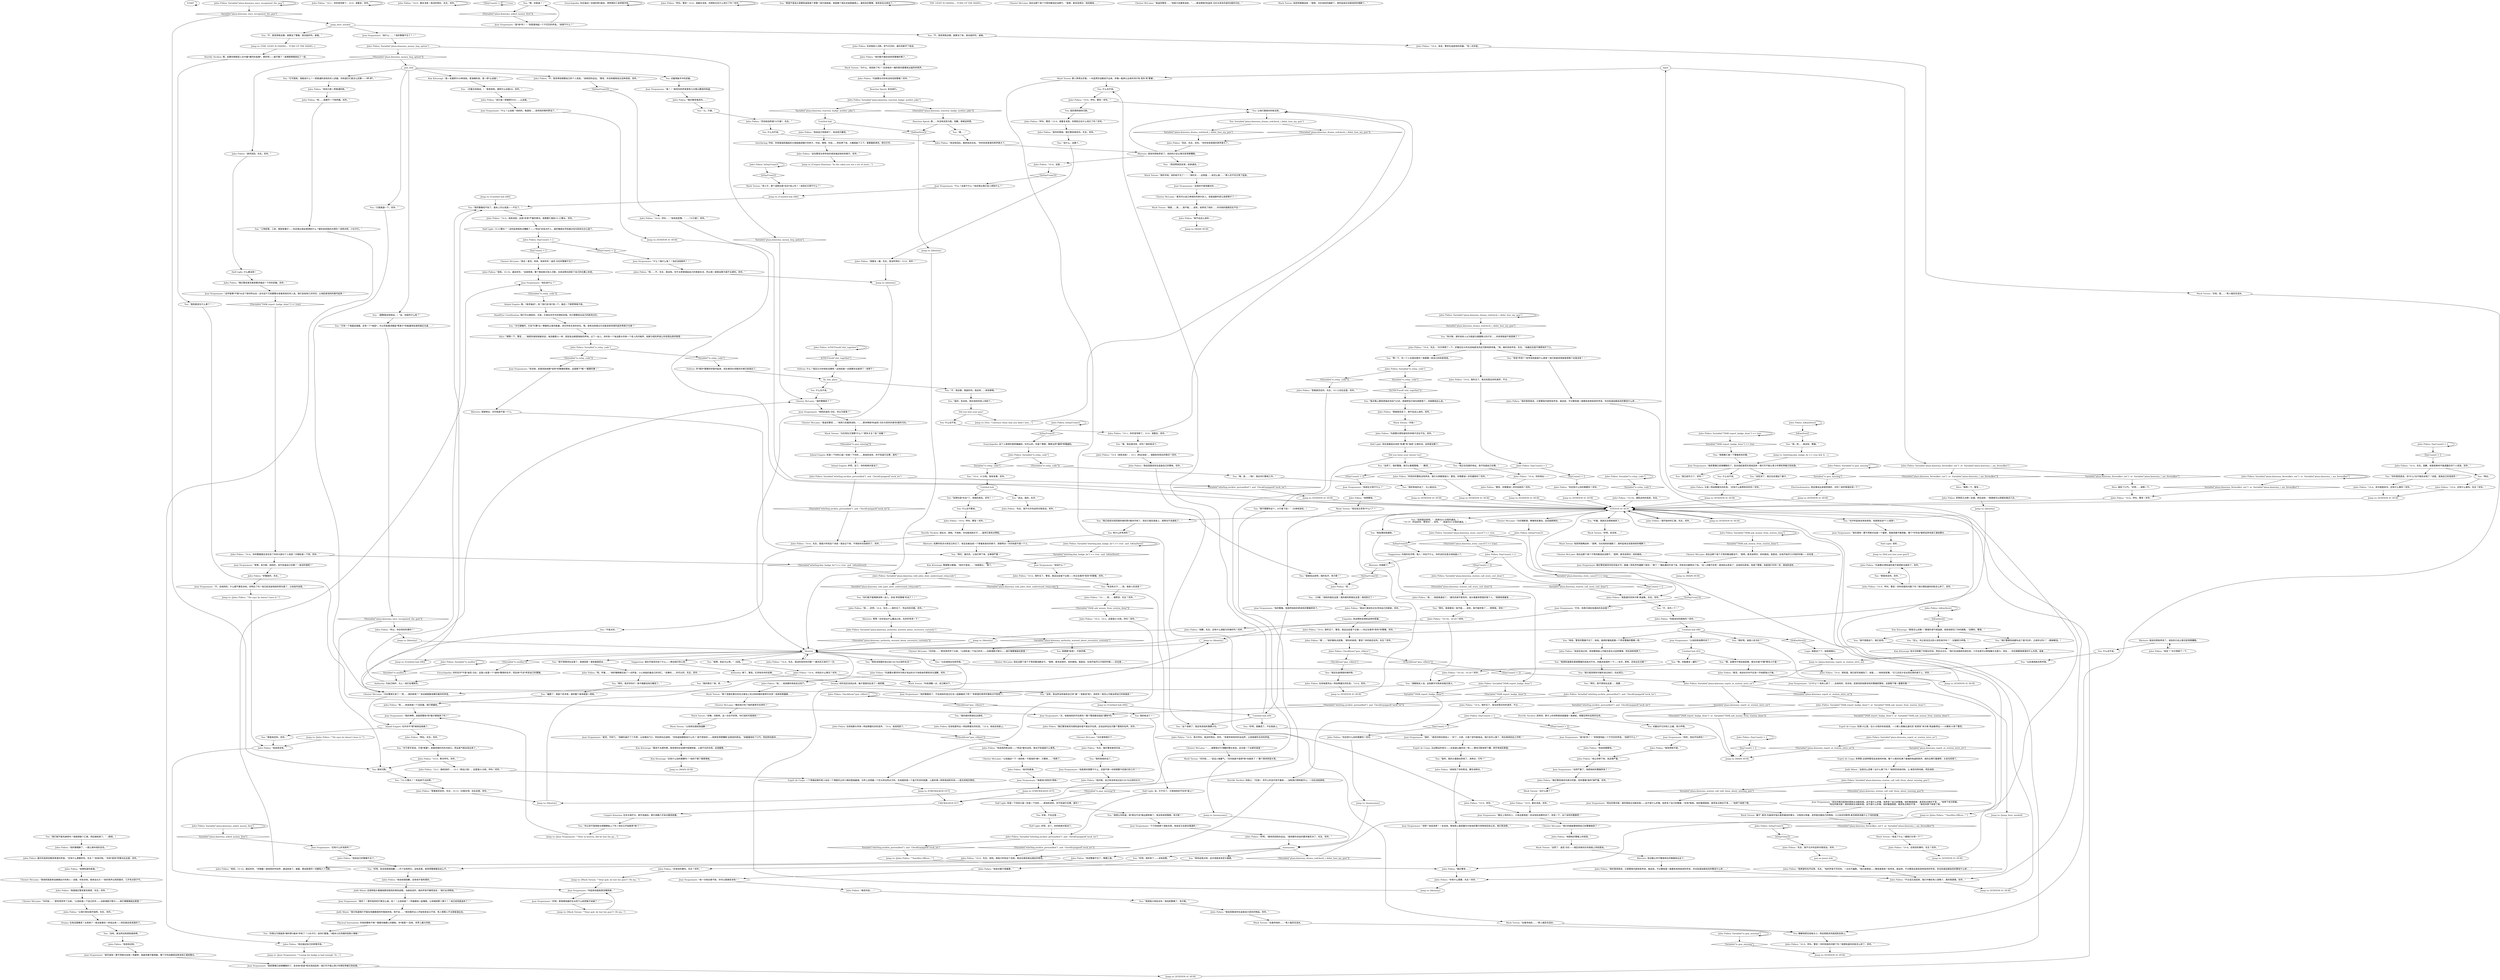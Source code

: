 # KINEEMA / STATION CALL
# Your first contact with the colleagues back in station 41.
#
#* Report your badge missing
#* Report your gun missing
#* Get laughed at
#* Beg your station for additional funds
#* Get a panic attack
#* Get an aweseome Firewalker persona
#* Get the "Find your badge" quest
#* Get the "Find your gun" quest.
#* Get the "Check the local pawnshops" quest.
# ==================================================
digraph G {
	  0 [label="START"];
	  1 [label="input"];
	  2 [label="Drama: 你的话还没说出来，脑子里就先乱成了一滩浆糊。"];
	  3 [label="Jump to: [moneyoney]"];
	  4 [label="Jump to: [STATION 41 HUB]"];
	  5 [label="gun no posse hub"];
	  6 [label="Suggestion: 叫我的名字啊，贱人！你在干什么，你的话实在是太咄咄逼人了。"];
	  7 [label="Mack Torson: “叫他清醒一点，自己解决下。”"];
	  8 [label="You: “不是太好。”"];
	  9 [label="Electrochemistry: 把这事说出来感觉很好，对吗？来杯啤酒庆祝一下？"];
	  10 [label="Half Light: 该死……"];
	  11 [label="Jean Vicquemare: “搞丢警徽已经够糟糕的了。告诉他赶紧把东西找回来！我们可不能让青少年罪犯带着它到处跑。”"];
	  12 [label="Jules Pidieu: Variable[\"whirling.kim_badge_lie\"] == true  and  IsKimHere()"];
	  13 [label="Variable[\"whirling.kim_badge_lie\"] == true  and  IsKimHere()", shape=diamond];
	  14 [label="!(Variable[\"whirling.kim_badge_lie\"] == true  and  IsKimHere())", shape=diamond];
	  15 [label="You: “我，呃……我没有。警徽。”"];
	  16 [label="Kim Kitsuragi: “看来不太顺利啊。我觉得你应该遵守规章制度，上报不见的东西，这很重要。”"];
	  17 [label="Jean Vicquemare: “这件破事*不能*从这个房间传出去！这句话千万别跟警长或者其他任何人说。我们会给他几天时间，让他赶紧他妈的振作起来！”"];
	  18 [label="Physical Instrument: 你他妈要枪干嘛？看看你胳膊上的蟒蛇。你*就是*一支枪，世界上最大的枪。"];
	  19 [label="Jean Vicquemare: “麦克，守好门，”他朝托森打了个手势，让他堵住门口，然后转向迈诺特。“你知道他跟我说什么吗？‘我不想变好——我想变得更糟糕’这是他的原话。”他重重地叹了口气，然后转向房间……"];
	  20 [label="Jules Pidieu: “托森警长要求你为刚才说出的关于他母亲的那些言论道歉。完毕。”"];
	  21 [label="Jules Pidieu: “10-4，这是……”"];
	  22 [label="You: “那是肯定的。完毕。”"];
	  23 [label="You: “没什么。没事了。”"];
	  24 [label="Jean Vicquemare: “他的警徽丢了，不会他妈的连记忆也一起跟着丢了吧？”背景里的男声好像有点不耐烦了。"];
	  25 [label="Jules Pidieu: “请开始你的汇报，先生。完毕。”"];
	  26 [label="You: “我需要汇报一下警徽丢失的事。”"];
	  27 [label="Jules Pidieu: “呃……好吧，10-4，先生——我听见了，传达你的问题。完毕。”"];
	  28 [label="Jules Pidieu: “他问能不能别说弄丢警徽的事了。”"];
	  29 [label="Jules Pidieu: IsKimHere()"];
	  30 [label="IsKimHere()", shape=diamond];
	  31 [label="!(IsKimHere())", shape=diamond];
	  32 [label="You: “拜托，通讯员，让他们停下来。这事很严重！”"];
	  33 [label="Jules Pidieu: “10-4，先生，我没听到你的问题？”通讯员又询问了一次。"];
	  34 [label="You: “以后请用姓氏称呼我。”"];
	  35 [label="Jules Pidieu: “10-1，你的信号断了。10-9，请重复。完毕。”"];
	  36 [label="You: 什么也不要说。"];
	  37 [label="Jules Pidieu: IsDayFrom(3)"];
	  38 [label="IsDayFrom(3)", shape=diamond];
	  39 [label="!(IsDayFrom(3))", shape=diamond];
	  40 [label="Jump to: [Identity]"];
	  41 [label="Jump to: [MAIN HUB]"];
	  42 [label="Judit Minot: 迈诺特低头看着她那双锃亮的黑色皮鞋。当她说话时，她的声音平静而坚定：“我们必须帮他。”"];
	  43 [label="Mack Torson: “好吧，告诉他……”"];
	  44 [label="Jules Pidieu: “10-4，我知道，我已经写进报告了，但是……”他有些犹豫。“它几天后才会出现在我的桌子上。完毕。”"];
	  45 [label="Jules Pidieu: “10-9，重复消息！我没听明白，先生。完毕。”"];
	  46 [label="Untitled hub"];
	  47 [label="Jules Pidieu: “10-4（收到消息），10-5（转达消息）。请报告你现在的情况？完毕。”"];
	  48 [label="Jump to: [Jules Pidieu: \"\"He says he doesn't have it.\"\"]"];
	  49 [label="Jump to: [jump_here_needed]"];
	  50 [label="Jules Pidieu: “他想知道你是谁。”"];
	  51 [label="Rhetoric: 他试着让你不要继续在同事面前出丑了。"];
	  52 [label="Jean Vicquemare: “让他别再浪费时间了！”"];
	  53 [label="You: “我们就不能先继续吗？我就想做个汇报，然后就结束了。”（继续。）"];
	  54 [label="Chester McLaine: “问问他……”更多笑声传了过来。“让他检查一下自己的手——没拿酒瓶子那只——我打赌警徽就在那里！”"];
	  55 [label="You: 有什么好考虑的？"];
	  56 [label="Jules Pidieu: “10-4，先生。收到。很高兴听到这个消息。我会在报告做出相应的修改。”"];
	  57 [label="Jules Pidieu: “10-9，呼叫，警官！你听到我的问题了吗？我们想知道你的枪怎么样了。完毕。”"];
	  58 [label="Jules Pidieu: “肯定？”对方停顿了一下。"];
	  59 [label="You: “那是肯定的。完毕。”"];
	  60 [label="Jules Pidieu: CheckItem(\"gun_villiers\")"];
	  61 [label="CheckItem(\"gun_villiers\")", shape=diamond];
	  62 [label="!(CheckItem(\"gun_villiers\"))", shape=diamond];
	  63 [label="Jean Vicquemare: “谢天谢地！要不然绝对会是一个噩梦。我甚至都不敢想象，哪个*可怜虫*敢把这种消息汇报给警长……”"];
	  64 [label="Jules Pidieu: DayCount() > 2"];
	  65 [label="DayCount() > 2", shape=diamond];
	  66 [label="!(DayCount() > 2)", shape=diamond];
	  67 [label="Jules Pidieu: Variable[\"TASK.report_badge_done\"] == true"];
	  68 [label="Variable[\"TASK.report_badge_done\"] == true", shape=diamond];
	  69 [label="!(Variable[\"TASK.report_badge_done\"] == true)", shape=diamond];
	  70 [label="Jules Pidieu: 老男孩又点燃一支烟，然后说到：“我猜我可以把报告推迟几天。”"];
	  71 [label="Jules Pidieu: Variable[\"plaza.kineema_firewalker_out\"]  or  Variable[\"plaza.kineema_i_am_firewalker\"]"];
	  72 [label="Variable[\"plaza.kineema_firewalker_out\"]  or  Variable[\"plaza.kineema_i_am_firewalker\"]", shape=diamond];
	  73 [label="!(Variable[\"plaza.kineema_firewalker_out\"]  or  Variable[\"plaza.kineema_i_am_firewalker\"])", shape=diamond];
	  74 [label="Mack Torson: 他突然插嘴进来：“是啊，马伦他妈的搞砸了。我听起来应该是他妈的喝醉了。”"];
	  75 [label="Jean Vicquemare: “告诉他，赶紧找到他那*该死*的警徽和警枪，这是眼下*唯一*重要的事！”"];
	  76 [label="Jules Pidieu: “10-2，10-5。这里是41分局，呼叫！完毕。”"];
	  77 [label="Chester McLaine: 他右边那个高个子笑的眼泪还没擦干。“是啊，麦克说得对，妈的痴线……”"];
	  78 [label="Jules Pidieu: Variable[\"TASK.ask_money_from_station_done\"]"];
	  79 [label="Variable[\"TASK.ask_money_from_station_done\"]", shape=diamond];
	  80 [label="!(Variable[\"TASK.ask_money_from_station_done\"])", shape=diamond];
	  81 [label="Inland Empire: 也许你不*想*继续这条路了。"];
	  82 [label="Jump to: [Mack Torson: \"\"Dear god, he lost his gun!!! Oh my...\"]"];
	  83 [label="Jump to: [STATION 41 HUB]"];
	  84 [label="Jump to: [Mack Torson: \"\"Dear god, he lost his gun!!! Oh my...\"]"];
	  85 [label="Jules Pidieu: “维克玛说……”"];
	  86 [label="Jules Pidieu: “请求驳回，先生。完毕。”"];
	  87 [label="You: “喂，你是谁？！”"];
	  88 [label="Jules Pidieu: “他说警徽不见了，需要汇报。”"];
	  89 [label="You: “拜托，我求求你们！我今晚都没地方睡觉了。”"];
	  90 [label="Jean Vicquemare: “他说什么？”"];
	  91 [label="Jules Pidieu: “他让你停下来，说这很严重。”"];
	  92 [label="Jean Vicquemare: “千万别给那个混帐东西，他肯定又会拿去喝酒的！”"];
	  93 [label="Jules Pidieu: “我的意思是说，只是警局内部有些传言，就这些。不过警局里一直都有各种各样的传言。你也知道加姆洛克的警官什么样……”"];
	  94 [label="Jules Pidieu: IsTHCFixed(\"shit_together\")"];
	  95 [label="IsTHCFixed(\"shit_together\")", shape=diamond];
	  96 [label="!(IsTHCFixed(\"shit_together\"))", shape=diamond];
	  97 [label="Jules Pidieu: “答案是否定的，先生，10-12（访客在场）也在这里。完毕。”"];
	  98 [label="Jules Pidieu: “10-4，我听见了，警官。我这边会留下记录——你正在搜寻*丢失*的警徽。完毕。”"];
	  99 [label="Jules Pidieu: “我会汇报说你正在寻找自己的配枪。完毕。”"];
	  100 [label="Jules Pidieu: 无线电那头传来一阵如释重负的叹息声。“10-4。他说找到了。”"];
	  101 [label="Jump to: [Coupris Kineema: \"In the cabin you see a set of steer...\"]"];
	  102 [label="Jump to: [Jean Vicquemare: \"\"Host in heaven, did he lose his gu...\"]"];
	  103 [label="Mack Torson: 那人笑得太厉害，一句连贯的话都说不出来。你唯一能辨认出来的词只有‘丢失’和‘警徽’。"];
	  104 [label="Alice: “稍等一下，警官……”她把你放到保留状态，电流像营火一样，轻轻发出噼里啪啦的声响。过了一会儿，你听到一个电话那头传来一个老人的问候声，他那沙哑的声音让你觉得出奇的熟悉："];
	  105 [label="Jules Pidieu: “这名警官在用夸张的语言描述他的命根子。完毕。”"];
	  106 [label="Encyclopedia: 你在描述一支维利耶9毫米、带转筒的三发转管手枪。"];
	  107 [label="Jules Pidieu: Variable[\"plaza.kineema_ency_recognized_the_gun\"]"];
	  108 [label="Variable[\"plaza.kineema_ency_recognized_the_gun\"]", shape=diamond];
	  109 [label="!(Variable[\"plaza.kineema_ency_recognized_the_gun\"])", shape=diamond];
	  110 [label="Jules Pidieu: “呃……我要开一下扬声器。完毕。”"];
	  111 [label="Jean Vicquemare: “听起来他是故意含糊其辞。”"];
	  112 [label="Mack Torson: “我的天啦，他的枪不见了！！！我的天……这简直……他怎么能……”那人忍不住又笑了起来。"];
	  113 [label="Jump to: [FIREWALKER OUT]"];
	  114 [label="Jules Pidieu: “是你的搭档，随迁警官维克玛，先生。完毕。”"];
	  115 [label="Rhetoric: 就说你把枪弄丢了。说别的只会让情况变得更糟糕。"];
	  116 [label="Jump to: [Untitled hub (09)]"];
	  117 [label="Jules Pidieu: “他说他的枪没丢——*而且*姜也没丢，我也不知道是什么意思。”"];
	  118 [label="Jules Pidieu: Variable[\"tc.gun_missing\"]"];
	  119 [label="Variable[\"tc.gun_missing\"]", shape=diamond];
	  120 [label="!(Variable[\"tc.gun_missing\"])", shape=diamond];
	  121 [label="Jean Vicquemare: “看在上帝的份上，少来这套狗屁！告诉他别浪费时间了，改变一下，当个该死的警察吧！”"];
	  122 [label="You: “我的警徽找不到了。基本上可以说是——不见了。”"];
	  123 [label="Untitled hub (08)"];
	  124 [label="Jean Vicquemare: “他在说什么？”"];
	  125 [label="Jules Pidieu: DayCount() > 2"];
	  126 [label="DayCount() > 2", shape=diamond];
	  127 [label="!(DayCount() > 2)", shape=diamond];
	  128 [label="Jules Pidieu: Variable[\"tc.gun_missing\"]"];
	  129 [label="Variable[\"tc.gun_missing\"]", shape=diamond];
	  130 [label="!(Variable[\"tc.gun_missing\"])", shape=diamond];
	  131 [label="Jules Pidieu: “不，我觉得他想要自己的个人信息。”他转回你这边。“警官，你没有跟我说过这种信息。完毕。”"];
	  132 [label="You: “对于新手来说，它很*厚重*。前面有喇叭形的冷却口，而且氢气瓶也突出来了。”"];
	  133 [label="Jump to: [STATION 41 HUB]"];
	  134 [label="Jules Pidieu: “10-4，肯定。警官在追查他的武器。”有一点杂音。"];
	  135 [label="Jules Pidieu: “我会回报说你在追查自己的警枪。完毕。”"];
	  136 [label="You: “只是报道一下。完毕。”"];
	  137 [label="You: “偏题了。我是个武术家。我的整个身体就是一把枪。”"];
	  138 [label="Jules Pidieu: “他说自己有麻烦了，他没地方睡觉。”"];
	  139 [label="You: “是的，告诉他，我在他妈的床上找到了。”"];
	  140 [label="Jules Pidieu: “让我们现在就开始吧，先生。完毕。”"];
	  141 [label="Jump to: [Untitled hub (08)]"];
	  142 [label="Jules Pidieu: “他好像喝醉了，一直让我叫他的全名。”"];
	  143 [label="Jules Pidieu: “10-4，我听见了，警官。我这边会留下记录——你正在搜寻*丢失*的警徽。完毕。”"];
	  144 [label="Jules Pidieu: 通讯员选择忽略背景里的声音。“还有什么需要的吗，先生？”他询问到。“你有*很多*同事也在这里。完毕。”"];
	  145 [label="Chester McLaine: “马伦喝醉酒，情绪有些激动。这还挺新鲜的。”"];
	  146 [label="You: “朱尔斯，我听说有人以为我是马德雷教父的爪牙……你觉得我是不是受贿了？”"];
	  147 [label="Drama: 在电话里撒谎？太简单了！就当是事实一样说出来——然后就会变成真的了。"];
	  148 [label="Jump to: [STATION 41 HUB]"];
	  149 [label="Jump to: [STATION 41 HUB]"];
	  150 [label="Horrific Necktie: 放松点，搭档。不用枪，你也能找到乐子……虽然它是有点帮助。"];
	  151 [label="You: 保持沉默。"];
	  152 [label="You: “好吧，我撒谎了。不在我身上。”"];
	  153 [label="You: “你之前不是用胶水把眼睛粘上了吗？现在又开始取笑*我*了？！”"];
	  154 [label="Jules Pidieu: IsKimHere()"];
	  155 [label="IsKimHere()", shape=diamond];
	  156 [label="!(IsKimHere())", shape=diamond];
	  157 [label="You: 什么也不说。"];
	  158 [label="Jean Vicquemare: “火*什么*？他失心疯了……去他妈的，告诉他，赶紧找到他那该死的警徽和警枪，这是眼下唯一重要的事！”"];
	  159 [label="Jean Vicquemare: “谁？！”维克玛的声音里有几分难以置信的味道。"];
	  160 [label="Interfacing: 咔哒，你用食指和翘起的大拇指做成锤子的样子，咔哒，嘀嗒，咔哒……然后停下来。大概是敲了三下。需要重新填充。把它打开。"];
	  161 [label="Jean Vicquemare: “好吧，那我猜他最好在太阳下山前把案子给破了！”"];
	  162 [label="Chester McLaine: “马伦警探又来了！‘呃……我的枪呢？’”说话者粗鲁地模仿着你的声音。"];
	  163 [label="Jules Pidieu: Variable[\"tc.relay_code\"]"];
	  164 [label="Variable[\"tc.relay_code\"]", shape=diamond];
	  165 [label="!(Variable[\"tc.relay_code\"])", shape=diamond];
	  166 [label="Jules Pidieu: “他问你是谁。”"];
	  167 [label="Jules Pidieu: “随迁警官麦克莱恩要求描述一下你的武器。完毕。”"];
	  168 [label="Jump to: [moneyoney]"];
	  169 [label="Jules Pidieu: “托森警长想知道你是不是把枪也搞丢了。完毕。”"];
	  170 [label="Did you lose your gun?"];
	  171 [label="Jules Pidieu: “否定，先生。完毕。”你听到背景里的笑声更大了。"];
	  172 [label="Jules Pidieu: Variable[\"plaza.kineema_drama_redcheck_i_didnt_lose_my_gun\"]"];
	  173 [label="Variable[\"plaza.kineema_drama_redcheck_i_didnt_lose_my_gun\"]", shape=diamond];
	  174 [label="!(Variable[\"plaza.kineema_drama_redcheck_i_didnt_lose_my_gun\"])", shape=diamond];
	  175 [label="You: “我不想再待在这里了，我想回家！请来接我回去……”"];
	  176 [label="You: “我想知道报告里我警徽的信息对不对。你能念给我听一下——名字，职称，还有出生日期？”"];
	  177 [label="Jean Vicquemare: “天，他是他妈的开玩笑吗？整个警局都会因此*遭殃*的。”"];
	  178 [label="Jules Pidieu: “他……他结束通话了。”通讯员拿开麦克风，扭头看着背景里的某个人。“我猜他很着急……”"];
	  179 [label="Jules Pidieu: “收到。10-10。通话完毕。”伴随着一身响亮的咔哒声，通话结束了。接着，乘坐舱里的一切都陷入了沉默。"];
	  180 [label="Jump to: [STATION 41 HUB]"];
	  181 [label="You: “我很高兴地告诉你：我找到警徽了，朱尔斯。”"];
	  182 [label="Suggestion: 谁在乎维克玛说了什么——牵动他们的心弦！"];
	  183 [label="You: “等一下，你一个人在房间里吗？我需要一些自己的机密信息。”"];
	  184 [label="You: “我想让你知道，我*再也不会*做出那种事了。我没有收受贿赂，朱尔斯！”"];
	  185 [label="You: 我的枪没了？！"];
	  186 [label="You: （大喊）“他妈的就在这里！我的维利耶就在这里！我找到它了！”"];
	  187 [label="Jules Pidieu: IsDayFrom(3)"];
	  188 [label="IsDayFrom(3)", shape=diamond];
	  189 [label="!(IsDayFrom(3))", shape=diamond];
	  190 [label="Jules Pidieu: IsDayFrom(3)"];
	  191 [label="IsDayFrom(3)", shape=diamond];
	  192 [label="!(IsDayFrom(3))", shape=diamond];
	  193 [label="Jump to: [Identity]"];
	  194 [label="Jean Vicquemare: “很好，”维克玛转向其他人：“好了，大家，只是个恶作剧电话。我们也开心够了，现在继续回去工作吧！”"];
	  195 [label="Jump to: [Jules Pidieu: \"\"He says he doesn't have it.\"\"]"];
	  196 [label="Jules Pidieu: “抱歉，先生。还有什么我能为你做的吗？完毕。”"];
	  197 [label="You: “啊，你能重复一遍吗？”"];
	  198 [label="You: “好吧，告诉他我很抱歉——开个玩笑而已，没有恶意，我觉得警察都会这么干。”"];
	  199 [label="Jean Vicquemare: “他什么……？他的警徽不见了？！”"];
	  200 [label="You: “我听到他的话了，马上就去办。”"];
	  201 [label="Jules Pidieu: “10-4，你现在什么情况？完毕。”"];
	  202 [label="Jules Pidieu: “明白，先生。完毕。”"];
	  203 [label="You: “我只是觉得你可能听说过他们，仅此而已。”"];
	  204 [label="Jean Vicquemare: “什么？搞什么鬼？！他还没挂断吗？！”"];
	  205 [label="Jules Pidieu: Variable[\"plaza.kineema_asked_money_first\"]"];
	  206 [label="Variable[\"plaza.kineema_asked_money_first\"]", shape=diamond];
	  207 [label="!(Variable[\"plaza.kineema_asked_money_first\"])", shape=diamond];
	  208 [label="Jules Pidieu: “我是通讯员朱尔斯·佩迪鲁，先生。完毕。”"];
	  209 [label="Jules Pidieu: “收到。10-10。通话完毕。”话音刚落，整个乘坐舱又陷入沉默，无线话筒也回到了自己的位置上休息。"];
	  210 [label="Mack Torson: “出什么事了？”"];
	  211 [label="Jump to: [Untitled hub (08)]"];
	  212 [label="You: “有没有关于……呃，我家人的消息？”"];
	  213 [label="Chester McLaine: “我去！麦克，快来，快来听听！迪克·马伦的警徽不见了！”"];
	  214 [label="You: “10-22警长？！听起来不太妙啊。”"];
	  215 [label="Jules Pidieu: “呼叫，警官！10-9，请重复消息。你把枪忘在什么地方了吗？完毕。”"];
	  216 [label="Rhetoric: 就说你把枪弄丢了。说别的只会让情况变得更糟糕。"];
	  217 [label="Empathy: 他没想到会得到这样的答案。"];
	  218 [label="Jump to: [STATION 41 HUB]"];
	  219 [label="Jules Pidieu: “听到你的警枪没有弄丢，我们大家都很高兴，警官。你需要进一步的援助吗？完毕。”"];
	  220 [label="Jules Pidieu: “10-4。还有别的事吗，先生？完毕。”"];
	  221 [label="Jules Pidieu: “他……他说跟你母亲走过后门。”"];
	  222 [label="Untitled hub (03)"];
	  223 [label="Jules Pidieu: “你有什么需要，先生？完毕。”"];
	  224 [label="jump_here_needed"];
	  225 [label="You: “你真以为我搞丢*维利耶9毫米*手枪了？小伙子们，给你们看看，9毫米火红热辣的铅制小辣椒！”"];
	  226 [label="Inland Empire: 哦，*请求描述*，哈？我们会*给*他一个。描述一下那把等离子枪。"];
	  227 [label="Jules Pidieu: “10-18，10-20？完毕。”"];
	  228 [label="Jules Pidieu: 无线电陷入沉默，死气沉沉的。通讯员断开了电话。"];
	  229 [label="Chester McLaine: 他右边那个高个子笑的眼泪都没干。“是啊，麦克说得对，妈的痴线。我是说，在他开始开口讨钱的时候——实在是……”"];
	  230 [label="Rhetoric: 放聪明点，问问他是不是一个人。"];
	  231 [label="Jump to: [Jules Pidieu: \"\"Satellite-Officer...\"\"]"];
	  232 [label="Horrific Necktie: 别担心，*兄弟*。寻开心的话可用不着枪……没枪我们照样能开心。一切还没结束呢。"];
	  233 [label="Jules Pidieu: “10-4，我听见了。我无权答应你的请求，不过……”"];
	  234 [label="You: “那是不是说大家都知道我是个黑警？因为我就是。我是整个瑞瓦肖城里最黑心，最危险的警察。我有些名过其实了。”"];
	  235 [label="Jules Pidieu: “我希望你在开玩笑，先生。”他的声音干巴巴的，一点也不幽默。“我只是想说——警局里是有一些传言，就这样。不过警局总是有各种各样的传言。你也知道加姆洛克的警官什么样……”"];
	  236 [label="You: 什么也不说。"];
	  237 [label="You: 静静地把无线电关小，然后把麦克风放回到支架上。"];
	  238 [label="Jules Pidieu: “警官，你需要进一步的协助吗？完毕。”"];
	  239 [label="Jean Vicquemare: “等等，朱尔斯。他妈的，他不知道自己住哪？！我没听错吧？”"];
	  240 [label="You: “当然了。我的警徽。我可以看看警徽。”（撒谎。）"];
	  241 [label="You: “每天晚上跟他老娘走完后门之后，我就把宝贝放在她那里了。你就跟他这么说。”"];
	  242 [label="Volition: 你*真的*需要好好振作起来，现在离彻头彻尾的灾难已经很近了。"];
	  243 [label="Jules Pidieu: “10-2（接收良好），10-5（转达口信）。这里是41分局，呼叫！完毕。”"];
	  244 [label="You: “它有一个电磁加速器，还有一个*电弧*，可以将氢基滨螺蓝*等离子*的能量球加速到接近光速……”"];
	  245 [label="Kim Kitsuragi: “是一支基耶尔A9单发枪。更准确的说，是一把*止战者*。”"];
	  246 [label="You: “看，我这里没有，好吗？我的枪没了。”"];
	  247 [label="You: 什么也不说。"];
	  248 [label="You: “你们能不能稍微消停一会儿，别说‘弄丢警徽’的话了？！”"];
	  249 [label="Jules Pidieu: “10-9，重复消息。完毕。”"];
	  250 [label="Chester McLaine: “我们的超级警探把自己的警徽搞丢了！”"];
	  251 [label="Jules Pidieu: “先生，随迁警官维克玛说……”"];
	  252 [label="Jump to: [Untitled hub (08)]"];
	  253 [label="Jump to: [THE LIGHT IS FADING... TURN UP THE RADIO...]"];
	  254 [label="Jules Pidieu: “我会回报说你在追查自己丢失的物品。完毕。”"];
	  255 [label="Jules Pidieu: “10-4，先生，很高兴听到这个消息！我会记下来，不用给你派发新的了。完毕。”"];
	  256 [label="Jules Pidieu: “10-9，呼叫，警官！你听到我的问题了吗？我想知道你的枪怎么样了。完毕。”"];
	  257 [label="Jump to: [FIREWALKER OUT]"];
	  258 [label="Encyclopedia: 这个人使用的是转播编码。你可以的。你是个警察，警察当然*懂得*转播编码。"];
	  259 [label="Mack Torson: “马伦现在又想要*什么*？更多关注？钱？炫耀？”"];
	  260 [label="Jules Pidieu: Variable[\"tc.mullen\"]"];
	  261 [label="Variable[\"tc.mullen\"]", shape=diamond];
	  262 [label="!(Variable[\"tc.mullen\"])", shape=diamond];
	  263 [label="You: “我正在找我的地址。我不知道自己住哪。”"];
	  264 [label="You: “是的，我的大香肠也弄丢了，消停点，行吗？”"];
	  265 [label="Jump to: [MAIN HUB]"];
	  266 [label="Mack Torson: “问他！”"];
	  267 [label="Mack Torson: “他说了什么？跟我们分享一下？”"];
	  268 [label="Jules Pidieu: “10-4，呼叫，警官！完毕。”"];
	  269 [label="Jules Pidieu: “10-4，呼叫……”他有些犹豫。“……*火行者*。完毕。”"];
	  270 [label="Jean Vicquemare: “他是真的想要干什么，还是不顾一切地想要干扰我们的工作？！”"];
	  271 [label="Jules Pidieu: “所以，你还有别的事吗？”"];
	  272 [label="You: “三角枪管，三发，尾部有锤子——你还想从我这里得到什么？跟你说说我的木柄吗？消停点吧，小伙子们。”"];
	  273 [label="You: “与它接触时，它会*引爆*出一颗垂死之星的能量，消灭所有生命的存在。哦，我有没有提过它还能发射性感的蓝色等离子光束？”"];
	  274 [label="gun_hub"];
	  275 [label="You: 什么也不说。"];
	  276 [label="You: “拜托，我不想待在这里……我要……”"];
	  277 [label="Jules Pidieu: “呃……不，先生，我没有。你不太愿意提起自己的家庭生活，所以我一直假设那方面不太顺利。完毕。”"];
	  278 [label="Jules Pidieu: “他想核实警徽上的信息。”"];
	  279 [label="Mack Torson: “现在他又弄丢*什么*了？”"];
	  280 [label="Jean Vicquemare: “妈的，他在开玩笑吗？！”"];
	  281 [label="Horrific Necktie: 喂，如果你想感受人生中最*激烈的高潮*，那好吧——就不要了！紧缚感稍微放松了一些。"];
	  282 [label="THE LIGHT IS FADING... TURN UP THE RADIO..."];
	  283 [label="You: “我已经成功找回我的维利耶9毫米手枪了。现在它就在我身上，我再也不会搞丢了。”"];
	  284 [label="Reaction Speed: 反击他们。"];
	  285 [label="Jules Pidieu: “你还有什么别的需要吗？完毕。”"];
	  286 [label="Inland Empire: 检查一下你的口袋！检查一下你的……真他妈该死，你不知道它在哪，是吗？！"];
	  287 [label="You: “别犯浑了，我正在处理这个案子。”"];
	  288 [label="Kim Kitsuragi: “还有什么别的需要吗？”他四下看了看乘車舱。"];
	  289 [label="Coupris Kineema: 在你关掉开关，断开连接后，那片寂静几乎有点震耳欲聋。"];
	  290 [label="Mack Torson: “让他现在就给我道歉！”"];
	  291 [label="Jules Pidieu: “说它是一把基耶尔A9……止战者。”"];
	  292 [label="fix_this_place"];
	  293 [label="Jules Pidieu: “好吧。”接线员回到你这边。“提供额外资金的要求被否决了，先生。完毕。”"];
	  294 [label="You: 让他们相信你的枪没丢。"];
	  295 [label="You: Variable[\"plaza.kineema_drama_redcheck_i_didnt_lose_my_gun\"]"];
	  296 [label="Variable[\"plaza.kineema_drama_redcheck_i_didnt_lose_my_gun\"]", shape=diamond];
	  297 [label="!(Variable[\"plaza.kineema_drama_redcheck_i_didnt_lose_my_gun\"])", shape=diamond];
	  298 [label="Chester McLaine: “谁的警徽丢了？”"];
	  299 [label="You: “不，另外一个！”"];
	  300 [label="You: “好吧，我听到了——没有经费。”"];
	  301 [label="Jean Vicquemare: “当然严重了。他把他妈的警徽弄丢了！”"];
	  302 [label="You: “哈哈，警官的警徽不见了，哈哈。搞得好像我是第一个弄丢警徽的警察一样。”"];
	  303 [label="Chester McLaine: 他右边那个高个子笑的眼泪还没擦干。“是啊，麦克说得对，妈的痴线……”"];
	  304 [label="You: 我需要*信息*，不是恐惧。"];
	  305 [label="Jules Pidieu: “我的意思是说，只是警局内部有些传言，就这些。不过警局里一直都有各种各样的传言。你也知道加姆洛克的警官什么样……”"];
	  306 [label="Jean Vicquemare: “他现在又想干什么？”"];
	  307 [label="Inland Empire: 好吧，没了。你的枪绝对是没了。"];
	  308 [label="Chester McLaine: “马伦害惨我们了……”"];
	  309 [label="Jump to: [Jules Pidieu: \"\"Satellite-Officer...\"\"]"];
	  310 [label="You: “我的维利耶就在这里呢。”"];
	  311 [label="You: “你的意思是说，你*什么*也不能告诉我了？但是，是我自己的信息哎！”"];
	  312 [label="You: “我不需要听这个。火行者下线！”（关掉收音机。）"];
	  313 [label="Jean Vicquemare: 随迁警官维克玛咬住指关节，接着一阵吼声传遍整个房间：“够了！”骚乱瞬间平息下来。所有目光都转向了他。“这一点都不好笑！真他妈太悲哀了，这他妈叫悲哀。他是个警察。他是我们中的一员，真他妈该死……”"];
	  314 [label="You: “喂，如果你不想自食恶果，那也许就*不要*惹毛火行者！”"];
	  315 [label="You: “嗨，是……*我*，我在你们警局工作。”"];
	  316 [label="Jean Vicquemare: “什么？止战者？他妈的，难道他……显然他的维利耶没了。”"];
	  317 [label="Jean Vicquemare: “搞丢警徽已经够糟糕的了。告诉他*赶紧*把东西找回来！我们可不能让青少年罪犯带着它到处跑。”"];
	  318 [label="Jules Pidieu: “托森警长问你有没有找到警徽？完毕。”"];
	  319 [label="Jules Pidieu: “他没有回应。看来他还在找。”你听到背景里的笑声更大了。"];
	  320 [label="STATION 41 HUB"];
	  321 [label="Kim Kitsuragi: 他关切地看了你很长时间，然后点点头。“我们应该继续完成任务。工作总是可以帮我集中注意力。现在……你还需要我車里的什么东西，或者……”"];
	  322 [label="You: “我们警察系统都叫这个是*托词*。之前听过吗？”（擦掉眼泪。）"];
	  323 [label="Jules Pidieu: “你是说你的搭档吗？完毕。”"];
	  324 [label="Jump to: [MAIN HUB]"];
	  325 [label="Esprit de Corps: 往南18公里，在41分局的休息室里，一小群人聚集在通讯员“老男孩”朱尔斯·佩迪鲁旁边——大概有10多个警员。"];
	  326 [label="You: “拜托，我很害怕！我不能……该死，我不能呼吸了……帮帮我，求你！”"];
	  327 [label="Jules Pidieu: Variable[\"plaza.kineema_station_call_story_exit_done\"]"];
	  328 [label="Variable[\"plaza.kineema_station_call_story_exit_done\"]", shape=diamond];
	  329 [label="!(Variable[\"plaza.kineema_station_call_story_exit_done\"])", shape=diamond];
	  330 [label="You: “别再叫我*先生*了，用我的真名，好吗？！”"];
	  331 [label="Jules Pidieu: “10-9，呼叫，警官！完毕。”"];
	  332 [label="Jump to: [STATION 41 HUB]"];
	  333 [label="You: “我已经尽力了，好吗？”"];
	  334 [label="Kim Kitsuragi: 警督睁大眼镜。“但你不是说……”他摇摇头。“算了。”"];
	  335 [label="Jules Pidieu: “好像是的，先生。”"];
	  336 [label="Jean Vicquemare: “不。去他妈的。什么都不要告诉他，你明白了吗？他已经泡进地狱的阴沟里了，让他自作自受。”"];
	  337 [label="Chester McLaine: “确定他只吃了她的香草华夫饼吗？”"];
	  338 [label="Jean Vicquemare: “打住，别再沉溺在他酒后的丑态里了！”"];
	  339 [label="Jump to: [STATION 41 HUB]"];
	  340 [label="Jean Vicquemare: “这真的不是闹着玩的……”"];
	  341 [label="You: “不，我没事，我挺好的。我还有……其他事情。”"];
	  342 [label="Mack Torson: “为什么，他找到了吗？”无线电另一端的房间里爆发出猛烈的笑声。"];
	  343 [label="Chester McLaine: 他右边那个高个子笑的眼泪都没干。“是啊，麦克说得对，妈的痴线。我是说，在他开始开口讨钱的时候——实在是……”"];
	  344 [label="Jean Vicquemare: “他的警徽。他居然他妈的把该死的警徽弄丢了。”"];
	  345 [label="Jules Pidieu: “我觉得他不是。”"];
	  346 [label="You: “很好笑。谁是小丑马伦？”"];
	  347 [label="Jean Vicquemare: “是*他*吗？！”背景里响起一个干巴巴的声音。“他想干什么？”"];
	  348 [label="You: 试着松开它的死亡之握，努力呼吸。"];
	  349 [label="Chester McLaine: “是迪克警官……”他努力忍着笑说到，“……那本畅销书《迪克·马伦与丢失的身份》里的马伦。”"];
	  350 [label="Jump to: [STATION 41 HUB]"];
	  351 [label="You: “有些*传言*？有传言到底是什么意思？他们到底觉得我是受贿了还是没有？！”"];
	  352 [label="Jules Pidieu: “你还有什么别的需要吗？完毕。”"];
	  353 [label="Jean Vicquemare: “现在的情况是：我的搭档主动联系我——这不是什么好事。他弄丢了自己的警徽，*还有*配枪。他好像很困惑，甚至有点神志不清……”他停下来想了想。"];
	  354 [label="Jules Pidieu: 无线电里传出一阵如释重负的叹息。“10-4。完毕。”"];
	  355 [label="Jules Pidieu: 无线电里传出一阵如释重负的叹息。“10-4。他说在他身上。”"];
	  356 [label="You: 什么也不说。"];
	  357 [label="Jules Pidieu: Variable[\"plaza.kineema_story_cancel\"] == true"];
	  358 [label="Variable[\"plaza.kineema_story_cancel\"] == true", shape=diamond];
	  359 [label="!(Variable[\"plaza.kineema_story_cancel\"] == true)", shape=diamond];
	  360 [label="Jump to: [STATION 41 HUB]"];
	  361 [label="Jump to: [plaza.kineema_esprit_at_station_intro_en]"];
	  362 [label="Jules Pidieu: “我不会这么说的……”"];
	  363 [label="Jump to: [Identity]"];
	  364 [label="You: “听着，我其实还把枪搞丢了。”"];
	  365 [label="Jules Pidieu: “随迁警官……”"];
	  366 [label="Jules Pidieu: Variable[\"tc.relay_code\"]"];
	  367 [label="Variable[\"tc.relay_code\"]", shape=diamond];
	  368 [label="!(Variable[\"tc.relay_code\"])", shape=diamond];
	  369 [label="You: “我的情况？我，呃……”"];
	  370 [label="Jules Pidieu: “10-18。请陈述你的信息，先生。”"];
	  371 [label="Jean Vicquemare: “我的神啊，他是把警枪*和*脑子都搞丢了吗？”"];
	  372 [label="Jules Pidieu: “他问我，自己有没有说过加入RCM之前的日子。”"];
	  373 [label="You: 什么也不说。"];
	  374 [label="Jules Pidieu: Variable[\"whirling.necktie_personified\"]  and  CheckEquipped(\"neck_tie\")"];
	  375 [label="Variable[\"whirling.necktie_personified\"]  and  CheckEquipped(\"neck_tie\")", shape=diamond];
	  376 [label="!(Variable[\"whirling.necktie_personified\"]  and  CheckEquipped(\"neck_tie\"))", shape=diamond];
	  377 [label="Half Light: 好吧，没了。你的枪绝对是没了。"];
	  378 [label="Chester McLaine: “问问他……”更多笑声传了过来。“让他检查一下自己的手——没拿酒瓶子那只——我打赌警徽就在那里！”"];
	  379 [label="You: “以后请用全名称呼我。”"];
	  380 [label="Jules Pidieu: “10-4，收到消息。这是*非常*严重的情况。我需要汇报给10-22警长。完毕。”"];
	  381 [label="You: “没有，我当然没有搞丢自己的“姜”！我是说*枪*。该死的！我怎么可能会把自己的枪搞丢！”"];
	  382 [label="Jules Pidieu: “答案是否定的，先生，10-12也在这里。完毕。”"];
	  383 [label="Jules Pidieu: Variable[\"whirling.necktie_personified\"]  and  CheckEquipped(\"neck_tie\")"];
	  384 [label="Variable[\"whirling.necktie_personified\"]  and  CheckEquipped(\"neck_tie\")", shape=diamond];
	  385 [label="!(Variable[\"whirling.necktie_personified\"]  and  CheckEquipped(\"neck_tie\"))", shape=diamond];
	  386 [label="Mack Torson: “天啦，我……”男人强忍住泪水。"];
	  387 [label="Jules Pidieu: IsDayFrom(3)"];
	  388 [label="IsDayFrom(3)", shape=diamond];
	  389 [label="!(IsDayFrom(3))", shape=diamond];
	  390 [label="Jules Pidieu: CheckItem(\"gun_villiers\")"];
	  391 [label="CheckItem(\"gun_villiers\")", shape=diamond];
	  392 [label="!(CheckItem(\"gun_villiers\"))", shape=diamond];
	  393 [label="Jules Pidieu: “10-4，先生。抱歉，但是我奉命不能透露任何个人信息。完毕。”"];
	  394 [label="Jules Pidieu: “10-4。命令就是命令。还有什么事吗？完毕。”"];
	  395 [label="Jules Pidieu: “10-4。你的警徽里应该包含了你的大部分个人信息？仔细检查一下吧。完毕。”"];
	  396 [label="Jump to: [MAIN HUB]"];
	  397 [label="Jean Vicquemare: “我是他*该死的*搭档！”"];
	  398 [label="Jules Pidieu: “他收到了你的笑话，要你消停点。”"];
	  399 [label="Hand/Eye Coordination: 我们可以做到的，兄弟。它就在你手中的神经末梢。你只需要挖出自己的肌肉记忆。"];
	  400 [label="You: 试着想象手中的武器。"];
	  401 [label="Jules Pidieu: “先生，我不允许你这样对我说话。完毕。”"];
	  402 [label="Jules Pidieu: “10-1，你的信号断了。10-9，请重复。完毕。”"];
	  403 [label="Half Light: 检查一下你的口袋！检查一下你的……真他妈该死，你不知道它在哪，是吗？！"];
	  404 [label="You: “我急需财政援助。”"];
	  405 [label="You: “我不想提这个。我们走吧。”"];
	  406 [label="Jules Pidieu: Variable[\"plaza.kineema_authority_warned_about_excessive_curiosity\"]"];
	  407 [label="Variable[\"plaza.kineema_authority_warned_about_excessive_curiosity\"]", shape=diamond];
	  408 [label="!(Variable[\"plaza.kineema_authority_warned_about_excessive_curiosity\"])", shape=diamond];
	  409 [label="Jean Vicquemare: “是*他*吗？！”背景里响起一个干巴巴的声音。“他想干什么？”"];
	  410 [label="You: “不，我觉得我没事。就算没了警徽，我也挺好的，谢谢。”"];
	  411 [label="Half Light: 什么都没用！"];
	  412 [label="Jules Pidieu: “先生，我不允许你这样对我说话。完毕。”"];
	  413 [label="Jean Vicquemare: “现在的情况是我的搭档主动联系我。这不是什么好事。他弄丢了自己的警徽。他好像很困惑，甚至有点神志不清……”他停下来沉思着。\n“现在的情况是：我的搭档主动联系我。这不是什么好事。他好像很困惑，甚至有点神志不清……”维克玛停下来想了想。"];
	  414 [label="Jules Pidieu: Variable[\"plaza.kineema_esprit_at_station_intro_en\"]"];
	  415 [label="Variable[\"plaza.kineema_esprit_at_station_intro_en\"]", shape=diamond];
	  416 [label="!(Variable[\"plaza.kineema_esprit_at_station_intro_en\"])", shape=diamond];
	  417 [label="Jump to: [STATION 41 HUB]"];
	  418 [label="Jules Pidieu: 又是一阵如释重负的叹息。“还有什么能帮到你的吗？完毕。”"];
	  419 [label="Jean Vicquemare: “谢天谢地！要不然绝对会是一场噩梦。我甚至都不敢想象，哪个可怜虫敢把这种消息汇报给警长。”"];
	  420 [label="You: “火。行者。”"];
	  421 [label="Jump to: [Jean Vicquemare: \"\"Losing his badge is bad enough. Te...\"]"];
	  422 [label="You: “说出。我的。名字。”"];
	  423 [label="Jules Pidieu: “呃……他说他是一个活武器，我们想骗他。”"];
	  424 [label="Chester McLaine: “……就算是对于清醒的警长来说，这也是一个全新的高度！”"];
	  425 [label="Jules Pidieu: “呃，听着……”他好像稍微压低了一点声音，小心地组织着自己的词汇。“没事的……你可以的，先生。完毕。”"];
	  426 [label="You: “是啊，到此为止吧。”（总结。）"];
	  427 [label="You: “再多给我点钱，这对调查来说至关重要。”"];
	  428 [label="Mack Torson: “当然了，迪克·马伦——瑞瓦肖骑兵队的高级上将如是说。”"];
	  429 [label="Jules Pidieu: “10-9。完毕。”"];
	  430 [label="Jules Pidieu: “随迁警官维克玛想知道你是不是在开玩笑，还说这样会玷污整个警局的名声。完毕。”"];
	  431 [label="You: “我有没有跟你说过进入RCM之前的生活？”"];
	  432 [label="Jules Pidieu: “他说他需要钱。”"];
	  433 [label="Jean Vicquemare: “他妈的迪克·马伦，你以为是谁？”"];
	  434 [label="Rhetoric: 如果你告诉大家自己失忆了，肯定会被当成一个穿着束身衣的疯子。放聪明点！问问他是不是一个人。"];
	  435 [label="You: “我到底发生什么事了？！”"];
	  436 [label="Jules Pidieu: Variable[\"plaza.kineema_firewalker_out\"]  or  Variable[\"plaza.kineema_i_am_firewalker\"]"];
	  437 [label="Variable[\"plaza.kineema_firewalker_out\"]  or  Variable[\"plaza.kineema_i_am_firewalker\"]", shape=diamond];
	  438 [label="!(Variable[\"plaza.kineema_firewalker_out\"]  or  Variable[\"plaza.kineema_i_am_firewalker\"])", shape=diamond];
	  439 [label="Jules Pidieu: “10-4，先生。”对方停顿了一下，好像在巨大的无线电麦克风后沉默地思考着。“呃，确实有些传言，先生，”他最后还是不情愿地开了口。"];
	  440 [label="Jules Pidieu: Variable[\"whirling.necktie_personified\"]  and  CheckEquipped(\"neck_tie\")"];
	  441 [label="Variable[\"whirling.necktie_personified\"]  and  CheckEquipped(\"neck_tie\")", shape=diamond];
	  442 [label="!(Variable[\"whirling.necktie_personified\"]  and  CheckEquipped(\"neck_tie\"))", shape=diamond];
	  443 [label="Jules Pidieu: “呃……”"];
	  444 [label="Jump to: [STATION 41 HUB]"];
	  445 [label="Jules Pidieu: DayCount() > 2"];
	  446 [label="DayCount() > 2", shape=diamond];
	  447 [label="!(DayCount() > 2)", shape=diamond];
	  448 [label="Jules Pidieu: “那……”他好像有点犹豫。“那你的枪呢，警官？你的枪还在吗，先生？完毕。”"];
	  449 [label="Half Light: 没，它不见了。它真他妈的不在你*身上*！"];
	  450 [label="Rhetoric: 你搞砸了。"];
	  451 [label="Mack Torson: “老小子，那个混账玩意*还在*线上吗？！他现在又想干什么？”"];
	  452 [label="Reaction Speed: 嗯……你没有反败为胜，抱歉。很难这样想。"];
	  453 [label="Encyclopedia: 你的名字*不是*迪克·马伦。这是小说里一个*虚构*警探的名字，而且他*不会*弄丢自己的警徽。"];
	  454 [label="Jump to: [You: \"Convince them that you didn't lose...\"]"];
	  455 [label="Jump to: [Did you lose your gun?]"];
	  456 [label="You: “明白。”"];
	  457 [label="Jules Pidieu: “10-4。还有什么事吗，先生？完毕。”"];
	  458 [label="Did you loose your wiener too?"];
	  459 [label="FIREWALKER OUT"];
	  460 [label="Jean Vicquemare: “是吗？！那你他妈的打算怎么搞，哈？！让他戒酒？！早晨跟他一起慢跑，让他喝胡萝卜果汁？！他已经彻底迷失了！”"];
	  461 [label="Mack Torson: “那个混蛋在警长的生日宴会上吃过妈妈做的香草华夫饼！他真有胆量敢……”"];
	  462 [label="Identity"];
	  463 [label="Jules Pidieu: “麦克，他说也许你不应该一开始惹恼火行者。”"];
	  464 [label="Jules Pidieu: “恐怕他自称是*火行者*，先生。”"];
	  465 [label="You: “不，我觉得我没事。就算没了枪，我也挺好的，谢谢。”"];
	  466 [label="You: “10-4，41分局。我有急事。完毕。”"];
	  467 [label="You: （把话筒放回支架，结束通话。）"];
	  468 [label="You: （跟警督说悄悄话。）“金，你配的什么枪？”"];
	  469 [label="Jules Pidieu: “他说只是一把普通的枪。”"];
	  470 [label="Mack Torson: “问问他……”说话人喘着气。“问问他是不是把*枪*也搞丢了！”整个房间哄堂大笑。"];
	  471 [label="Jules Pidieu: “10-9，呼叫，警官！完毕。”"];
	  472 [label="You: “直接说出来吧，我的名字，朱尔斯！”"];
	  473 [label="Rhetoric: 等等！在你说出什么蠢话之前，先好好考虑一下！"];
	  474 [label="Jules Pidieu: “10-4，我听见了。我无权答应你的请求，不过……”"];
	  475 [label="You: “怎么，你之前没见过别人惊恐发作吗？”（试着努力呼吸。）"];
	  476 [label="Kim Kitsuragi: “那是怎么回事？”警督的语气很温柔，轻轻地抓住了你的肩膀。“没事的，警探。”"];
	  477 [label="Volition: 什么？我还以为你他妈没事呢！这他妈差一点就要完全崩溃了！快停下！"];
	  478 [label="Jump to: [Identity]"];
	  479 [label="Jump to: [Identity]"];
	  480 [label="Esprit de Corps: 北边稍远的地方——在高速公路的另一侧——警官沉默地弯下腰，把手伸进机車里。"];
	  481 [label="Jules Pidieu: Variable[\"plaza.kineema_money_beg_option\"]"];
	  482 [label="Variable[\"plaza.kineema_money_beg_option\"]", shape=diamond];
	  483 [label="!(Variable[\"plaza.kineema_money_beg_option\"])", shape=diamond];
	  484 [label="Jules Pidieu: “托森警长想知道你的命根子还在不在。完毕。”"];
	  485 [label="Mack Torson: ‘躯干’·麦克·托森用手指头套弄着他的拳头，沙哑地大笑着，显然是在跟自己的搭档，入口处的切斯特·麦克莱恩讲着什么下流的故事。"];
	  486 [label="Jules Pidieu: “他在描述自己的转管手枪。”"];
	  487 [label="You: “它可是枪，我能说什么？一把普通的该死的杀人武器，你知道它们是怎么回事——*砰-砰*。”"];
	  488 [label="Jules Pidieu: “他说对案子很重要。”"];
	  489 [label="Jules Pidieu: “请重复一遍，先生，我没听明白！10-9。完毕！”"];
	  490 [label="Chester McLaine: “让他描述一下！他的枪！不是他的*姜*，只要枪……”他笑了。"];
	  491 [label="Jules Pidieu: Variable[\"plaza.kineema_station_call_told_them_about_missing_gun\"]"];
	  492 [label="Variable[\"plaza.kineema_station_call_told_them_about_missing_gun\"]", shape=diamond];
	  493 [label="!(Variable[\"plaza.kineema_station_call_told_them_about_missing_gun\"])", shape=diamond];
	  494 [label="Jules Pidieu: Variable[\"plaza.kineema_told_jules_dont_understand_relaycode\"]"];
	  495 [label="Variable[\"plaza.kineema_told_jules_dont_understand_relaycode\"]", shape=diamond];
	  496 [label="!(Variable[\"plaza.kineema_told_jules_dont_understand_relaycode\"])", shape=diamond];
	  497 [label="Jules Pidieu: “我是随迁警官麦克莱恩，先生。完毕。”"];
	  498 [label="You: “我听到他的话了。”"];
	  499 [label="Half Light: 10-22警长？！这听起来就有点糟糕了——*而且*还有点吓人，就好像是在学校被点名叫到校长办公室了。"];
	  500 [label="You: “没有，我当然没有把枪搞丢啊。”"];
	  501 [label="Jules Pidieu: “不过话又说回来，我们中确实有人受贿了。真的很遗憾。完毕。”"];
	  502 [label="Mack Torson: “在搜寻他的……”男人强忍住泪水。"];
	  503 [label="Logic: 就是这个了。他拔掉插头。"];
	  504 [label="Jules Pidieu: Variable[\"TASK.report_badge_done\"]  or  Variable[\"TASK.ask_money_from_station_done\"]"];
	  505 [label="Variable[\"TASK.report_badge_done\"]  or  Variable[\"TASK.ask_money_from_station_done\"]", shape=diamond];
	  506 [label="!(Variable[\"TASK.report_badge_done\"]  or  Variable[\"TASK.ask_money_from_station_done\"])", shape=diamond];
	  507 [label="Jules Pidieu: Variable[\"plaza.kineema_reaction_badge_mother_joke\"]"];
	  508 [label="Variable[\"plaza.kineema_reaction_badge_mother_joke\"]", shape=diamond];
	  509 [label="!(Variable[\"plaza.kineema_reaction_badge_mother_joke\"])", shape=diamond];
	  510 [label="Untitled hub"];
	  511 [label="You: “嗯……”"];
	  512 [label="Half Light: 现在是最适合说些“卧槽”和“放屁”之类的话，这样就没事了。"];
	  513 [label="Jules Pidieu: DayCount() > 2"];
	  514 [label="DayCount() > 2", shape=diamond];
	  515 [label="!(DayCount() > 2)", shape=diamond];
	  516 [label="You: “我还在装填我的维利耶。”"];
	  517 [label="Jump to: [STATION 41 HUB]"];
	  518 [label="Jump to: [STATION 41 HUB]"];
	  519 [label="Jump to: [whirling.kim_badge_lie == true && Is ...]"];
	  520 [label="You: “也许听起来会有些奇怪，但我想谈谈*个人信息*。”"];
	  521 [label="Alice: 她叹了口气。“好吧……请等一下。”"];
	  522 [label="Judit Minot: “我只知道我们不能在他最脆弱的时候放弃他。他不会……”房间里的众人开始有些坐立不安。有人想乘人不注意偷溜出去。"];
	  523 [label="Jules Pidieu: “他说他很抱歉，还有他不是有意的。”"];
	  524 [label="Jean Vicquemare: “消停？他说消停？！告诉他，等他把上面郑重托付给他的警方财物找回来之后，我们再消停。”"];
	  525 [label="Jules Pidieu: “10-……呃……请原谅，先生？完毕。”"];
	  526 [label="You: （对着无线电说。）“是单发枪，基耶尔止战者A9。完毕。”"];
	  527 [label="Chester McLaine: “麦克可以自己单挑科科努尔巨人，但是迪斯科却让他尿裤子了！”"];
	  528 [label="Mack Torson: “哦我……我……我不能……该死，他弄丢了他的……问问他的香肠还在不在！”"];
	  529 [label="Jules Pidieu: “还有别的事吗，先生？完毕。”"];
	  530 [label="You: “请跟我说人话。这些数字对我来说毫无意义。”"];
	  531 [label="You: “这个说够了，我还有其他的事要讨论。”"];
	  532 [label="Jules Pidieu: “呼叫，警官！10-9，请重复消息。你把枪忘在什么地方了吗？完毕。”"];
	  533 [label="Jules Pidieu: “他说他没有。”"];
	  534 [label="You: “目前就这些吧。”（结束与41分局的通话。）\n“10-10（传送完毕，等待中）。完毕。”（结束与41分局的通话。）"];
	  535 [label="Horrific Necktie: 突然间，脖子上的领带感觉就像是一条蟒蛇，想要压榨你宝贵的生命。"];
	  536 [label="Jules Pidieu: Variable[\"TASK.report_badge_done\"]"];
	  537 [label="Variable[\"TASK.report_badge_done\"]", shape=diamond];
	  538 [label="!(Variable[\"TASK.report_badge_done\"])", shape=diamond];
	  539 [label="Jules Pidieu: “10-9，再次呼叫，我没听明白。完毕。”背景传来热烈的谈话声，让他很难听见你的声音。"];
	  540 [label="Untitled hub (09)"];
	  541 [label="Jean Vicquemare: “什么？这是干什么？他还想从我们这儿得到什么？”"];
	  542 [label="Chester McLaine: “我他妈就是来自赫姆达尔的男人！没错，你告诉他，我来自北方！”他的笑声尖锐而喜庆，几乎有点孩子气。"];
	  543 [label="Jules Pidieu: Variable[\"plaza.kineema_esprit_at_station_intro_en\"]"];
	  544 [label="Variable[\"plaza.kineema_esprit_at_station_intro_en\"]", shape=diamond];
	  545 [label="!(Variable[\"plaza.kineema_esprit_at_station_intro_en\"])", shape=diamond];
	  546 [label="Jules Pidieu: “10-18，10-20？完毕。”"];
	  547 [label="Jump to: [STATION 41 HUB]"];
	  548 [label="Authority: 够了，警官。乞求有失你的自尊。"];
	  549 [label="Jules Pidieu: Variable[\"tc.relay_code\"]"];
	  550 [label="Variable[\"tc.relay_code\"]", shape=diamond];
	  551 [label="!(Variable[\"tc.relay_code\"])", shape=diamond];
	  552 [label="Jules Pidieu: DayCount() > 2"];
	  553 [label="DayCount() > 2", shape=diamond];
	  554 [label="!(DayCount() > 2)", shape=diamond];
	  555 [label="Jules Pidieu: DayCount() > 2"];
	  556 [label="DayCount() > 2", shape=diamond];
	  557 [label="!(DayCount() > 2)", shape=diamond];
	  558 [label="Authority: 为自己辩护。马上！他们在嘲笑你。"];
	  559 [label="You: 天啦，不在这里……"];
	  560 [label="Mack Torson: “在搜寻他的……”男人强忍住泪水。"];
	  561 [label="Jules Pidieu: “10-4。你的地址——”"];
	  562 [label="Jump to: [Identity]"];
	  563 [label="Alice: “稍等一下，警官……”"];
	  564 [label="Jules Pidieu: “那就是否定了。我不会这么说的。完毕。”"];
	  565 [label="Mack Torson: “闭嘴，切斯特，这一点也不好笑。你们说的可是我妈！”"];
	  566 [label="Jules Pidieu: Variable[\"tc.relay_code\"]"];
	  567 [label="Variable[\"tc.relay_code\"]", shape=diamond];
	  568 [label="!(Variable[\"tc.relay_code\"])", shape=diamond];
	  569 [label="Jules Pidieu: “随迁警官维克玛……”"];
	  570 [label="Esprit de Corps: 一个骨瘦如柴的老人站在一个满是灰尘的小隔间里抽着烟，马甲上还绣着一个巨大的白色长方形。在他面前是一个盒子形状的装置，上面布满一排排电线和天线——是无线电交换机。"];
	  571 [label="Jump to: [Identity]"];
	  572 [label="Jean Vicquemare: “他一分钱也拿不到，你可以直接告诉他！”"];
	  573 [label="Judit Minot: “这是怎么回事？出什么事了吗？”她惊恐地询问到。让·维克玛转向她，然后说到……"];
	  574 [label="Jules Pidieu: “他说他没有。”"];
	  575 [label="Jules Pidieu: “10-9，再次呼叫。完毕。”"];
	  576 [label="Jules Pidieu: “他说自己的警徽不见了。”"];
	  577 [label="Jean Vicquemare: “还有什么好消息吗？”"];
	  578 [label="You: 因恐惧而保持沉默。"];
	  579 [label="Jump to: [Identity]"];
	  580 [label="Jules Pidieu: “他想要钱。”"];
	  581 [label="Esprit de Corps: 朱蒂斯·迈诺特警官走进来的时候，整个小房间充满了香烟的味道和笑声。她的左臂打着绷带，头发也剪短了。"];
	  582 [label="Jules Pidieu: “随迁警官维克玛表示同意，丢失警徽*真的*很严重。完毕。”"];
	  583 [label="Jules Pidieu: “他说在他之前，其他警探身上可能也发生过这种事情，而且讽刺地笑了。”"];
	  584 [label="moneyoney"];
	  585 [label="Chester McLaine: “是迪克警官……”他努力忍着笑说到，“……那本畅销书《迪克·马伦与丢失的身份》里的马伦。”"];
	  586 [label="Mack Torson: 他突然插嘴进来：“是啊，马伦他妈的搞砸了。我听起来应该是他妈的喝醉了。”"];
	  0 -> 0
	  1 -> 436
	  1 -> 103
	  2 -> 381
	  3 -> 584
	  4 -> 320
	  5 -> 235
	  6 -> 450
	  7 -> 479
	  8 -> 162
	  9 -> 547
	  10 -> 455
	  11 -> 356
	  11 -> 333
	  11 -> 287
	  12 -> 12
	  12 -> 13
	  13 -> 334
	  14 -> 494
	  15 -> 519
	  16 -> 288
	  17 -> 69
	  18 -> 225
	  19 -> 16
	  20 -> 221
	  21 -> 189
	  22 -> 574
	  23 -> 489
	  24 -> 298
	  25 -> 320
	  26 -> 11
	  27 -> 473
	  28 -> 342
	  29 -> 29
	  29 -> 30
	  30 -> 476
	  31 -> 503
	  32 -> 90
	  33 -> 462
	  34 -> 44
	  35 -> 35
	  36 -> 331
	  37 -> 37
	  37 -> 38
	  38 -> 412
	  39 -> 443
	  40 -> 462
	  42 -> 460
	  43 -> 74
	  44 -> 350
	  45 -> 45
	  46 -> 330
	  46 -> 422
	  47 -> 135
	  48 -> 574
	  49 -> 223
	  50 -> 542
	  51 -> 93
	  52 -> 222
	  53 -> 142
	  55 -> 434
	  56 -> 179
	  57 -> 169
	  58 -> 216
	  59 -> 57
	  60 -> 60
	  60 -> 61
	  61 -> 185
	  61 -> 310
	  62 -> 117
	  63 -> 10
	  64 -> 64
	  64 -> 65
	  65 -> 393
	  66 -> 66
	  67 -> 67
	  67 -> 68
	  68 -> 26
	  69 -> 395
	  70 -> 193
	  71 -> 72
	  71 -> 71
	  72 -> 268
	  73 -> 267
	  74 -> 77
	  75 -> 230
	  76 -> 570
	  77 -> 313
	  78 -> 78
	  78 -> 79
	  79 -> 343
	  80 -> 76
	  81 -> 202
	  81 -> 22
	  82 -> 111
	  83 -> 320
	  84 -> 111
	  85 -> 181
	  86 -> 411
	  87 -> 207
	  88 -> 198
	  89 -> 137
	  90 -> 143
	  91 -> 301
	  92 -> 293
	  93 -> 501
	  94 -> 94
	  94 -> 95
	  95 -> 477
	  96 -> 241
	  97 -> 478
	  98 -> 448
	  99 -> 217
	  100 -> 62
	  102 -> 371
	  103 -> 531
	  103 -> 247
	  104 -> 566
	  105 -> 101
	  106 -> 106
	  107 -> 107
	  107 -> 108
	  108 -> 224
	  108 -> 151
	  109 -> 151
	  109 -> 271
	  110 -> 272
	  111 -> 161
	  112 -> 340
	  113 -> 459
	  114 -> 23
	  115 -> 467
	  115 -> 21
	  115 -> 294
	  116 -> 540
	  117 -> 490
	  118 -> 118
	  118 -> 119
	  119 -> 9
	  120 -> 403
	  121 -> 250
	  122 -> 380
	  123 -> 346
	  123 -> 52
	  123 -> 302
	  123 -> 31
	  124 -> 165
	  125 -> 125
	  125 -> 126
	  126 -> 324
	  127 -> 414
	  128 -> 128
	  128 -> 129
	  129 -> 4
	  130 -> 286
	  131 -> 192
	  132 -> 575
	  133 -> 320
	  134 -> 386
	  135 -> 560
	  136 -> 162
	  137 -> 423
	  138 -> 160
	  139 -> 170
	  140 -> 147
	  141 -> 122
	  142 -> 144
	  143 -> 212
	  144 -> 50
	  145 -> 387
	  146 -> 439
	  147 -> 500
	  148 -> 320
	  149 -> 320
	  150 -> 255
	  151 -> 214
	  152 -> 194
	  153 -> 102
	  154 -> 154
	  154 -> 155
	  155 -> 15
	  156 -> 40
	  157 -> 319
	  158 -> 309
	  159 -> 569
	  160 -> 105
	  161 -> 84
	  162 -> 81
	  163 -> 163
	  163 -> 164
	  164 -> 370
	  165 -> 226
	  166 -> 397
	  167 -> 17
	  168 -> 584
	  169 -> 59
	  170 -> 373
	  170 -> 454
	  171 -> 115
	  172 -> 172
	  172 -> 173
	  173 -> 146
	  174 -> 1
	  175 -> 425
	  176 -> 203
	  177 -> 430
	  178 -> 326
	  179 -> 124
	  180 -> 320
	  181 -> 254
	  182 -> 548
	  183 -> 549
	  184 -> 92
	  185 -> 449
	  186 -> 99
	  187 -> 187
	  187 -> 188
	  188 -> 451
	  189 -> 541
	  190 -> 190
	  190 -> 191
	  191 -> 258
	  192 -> 269
	  193 -> 462
	  194 -> 480
	  195 -> 574
	  196 -> 562
	  197 -> 546
	  198 -> 523
	  199 -> 481
	  200 -> 133
	  201 -> 369
	  201 -> 7
	  202 -> 132
	  203 -> 276
	  204 -> 277
	  205 -> 205
	  205 -> 206
	  206 -> 577
	  207 -> 347
	  208 -> 299
	  209 -> 124
	  210 -> 249
	  211 -> 122
	  212 -> 525
	  213 -> 209
	  214 -> 97
	  215 -> 215
	  216 -> 58
	  216 -> 236
	  217 -> 98
	  218 -> 320
	  219 -> 360
	  220 -> 518
	  221 -> 461
	  222 -> 314
	  222 -> 197
	  223 -> 571
	  224 -> 465
	  224 -> 410
	  224 -> 199
	  225 -> 486
	  226 -> 399
	  227 -> 530
	  227 -> 196
	  228 -> 28
	  230 -> 32
	  231 -> 365
	  232 -> 56
	  233 -> 552
	  234 -> 234
	  235 -> 501
	  236 -> 34
	  237 -> 256
	  238 -> 339
	  239 -> 335
	  240 -> 219
	  241 -> 564
	  242 -> 292
	  243 -> 570
	  244 -> 109
	  245 -> 526
	  246 -> 47
	  247 -> 471
	  248 -> 27
	  249 -> 121
	  250 -> 278
	  251 -> 498
	  252 -> 122
	  253 -> 281
	  254 -> 502
	  255 -> 8
	  256 -> 4
	  257 -> 459
	  258 -> 366
	  259 -> 130
	  260 -> 260
	  260 -> 261
	  261 -> 558
	  262 -> 453
	  263 -> 561
	  264 -> 398
	  266 -> 484
	  267 -> 220
	  268 -> 320
	  269 -> 320
	  270 -> 372
	  271 -> 363
	  272 -> 486
	  273 -> 104
	  274 -> 131
	  274 -> 487
	  274 -> 136
	  274 -> 400
	  274 -> 468
	  274 -> 245
	  275 -> 298
	  276 -> 374
	  277 -> 579
	  278 -> 428
	  279 -> 344
	  280 -> 345
	  281 -> 435
	  283 -> 55
	  284 -> 507
	  285 -> 3
	  286 -> 307
	  287 -> 418
	  288 -> 396
	  289 -> 153
	  290 -> 19
	  291 -> 316
	  292 -> 275
	  292 -> 341
	  293 -> 584
	  294 -> 295
	  295 -> 296
	  295 -> 297
	  296 -> 171
	  297 -> 171
	  298 -> 433
	  299 -> 323
	  300 -> 529
	  301 -> 582
	  302 -> 583
	  304 -> 229
	  305 -> 501
	  306 -> 580
	  307 -> 383
	  308 -> 251
	  309 -> 365
	  310 -> 355
	  311 -> 394
	  312 -> 459
	  313 -> 41
	  314 -> 463
	  315 -> 200
	  316 -> 83
	  317 -> 218
	  318 -> 284
	  319 -> 115
	  320 -> 520
	  320 -> 364
	  320 -> 145
	  320 -> 180
	  320 -> 404
	  320 -> 534
	  320 -> 25
	  320 -> 283
	  321 -> 361
	  322 -> 321
	  323 -> 123
	  325 -> 543
	  326 -> 227
	  327 -> 328
	  327 -> 329
	  328 -> 208
	  329 -> 178
	  330 -> 36
	  331 -> 150
	  332 -> 320
	  333 -> 418
	  334 -> 494
	  335 -> 336
	  336 -> 195
	  337 -> 565
	  338 -> 479
	  339 -> 320
	  340 -> 527
	  341 -> 139
	  342 -> 318
	  343 -> 313
	  344 -> 540
	  345 -> 91
	  346 -> 49
	  347 -> 87
	  348 -> 280
	  349 -> 259
	  350 -> 320
	  351 -> 305
	  352 -> 444
	  353 -> 485
	  354 -> 332
	  355 -> 62
	  356 -> 418
	  357 -> 358
	  357 -> 359
	  358 -> 208
	  359 -> 513
	  360 -> 320
	  361 -> 414
	  362 -> 265
	  363 -> 462
	  364 -> 43
	  365 -> 223
	  366 -> 368
	  366 -> 367
	  367 -> 466
	  368 -> 315
	  369 -> 162
	  370 -> 320
	  371 -> 81
	  372 -> 120
	  373 -> 402
	  374 -> 376
	  374 -> 375
	  375 -> 535
	  376 -> 177
	  377 -> 440
	  378 -> 140
	  379 -> 44
	  380 -> 499
	  381 -> 116
	  382 -> 478
	  383 -> 384
	  383 -> 385
	  384 -> 149
	  385 -> 255
	  386 -> 237
	  387 -> 388
	  387 -> 389
	  388 -> 6
	  389 -> 338
	  390 -> 392
	  390 -> 391
	  391 -> 516
	  392 -> 127
	  393 -> 456
	  393 -> 311
	  394 -> 517
	  395 -> 14
	  395 -> 239
	  397 -> 113
	  398 -> 524
	  399 -> 273
	  400 -> 159
	  401 -> 472
	  402 -> 294
	  402 -> 246
	  403 -> 184
	  403 -> 559
	  404 -> 536
	  405 -> 321
	  406 -> 408
	  406 -> 407
	  407 -> 304
	  407 -> 54
	  408 -> 462
	  409 -> 432
	  410 -> 253
	  411 -> 167
	  412 -> 5
	  413 -> 485
	  414 -> 416
	  414 -> 415
	  415 -> 324
	  416 -> 504
	  417 -> 320
	  418 -> 417
	  419 -> 317
	  420 -> 464
	  421 -> 317
	  422 -> 401
	  423 -> 371
	  424 -> 470
	  425 -> 89
	  426 -> 201
	  427 -> 488
	  428 -> 51
	  429 -> 121
	  430 -> 308
	  431 -> 20
	  432 -> 91
	  433 -> 349
	  434 -> 32
	  435 -> 177
	  436 -> 437
	  436 -> 438
	  437 -> 521
	  438 -> 563
	  439 -> 233
	  439 -> 183
	  439 -> 351
	  440 -> 441
	  440 -> 442
	  441 -> 231
	  442 -> 56
	  443 -> 186
	  444 -> 320
	  445 -> 446
	  445 -> 447
	  446 -> 285
	  447 -> 409
	  448 -> 390
	  449 -> 440
	  450 -> 39
	  451 -> 141
	  452 -> 156
	  452 -> 511
	  453 -> 558
	  454 -> 294
	  455 -> 169
	  456 -> 457
	  457 -> 517
	  458 -> 240
	  458 -> 312
	  458 -> 263
	  459 -> 289
	  460 -> 522
	  461 -> 337
	  462 -> 33
	  462 -> 262
	  462 -> 426
	  462 -> 175
	  462 -> 431
	  462 -> 211
	  462 -> 182
	  462 -> 379
	  463 -> 158
	  464 -> 157
	  465 -> 134
	  466 -> 46
	  467 -> 112
	  468 -> 244
	  469 -> 110
	  470 -> 168
	  471 -> 578
	  471 -> 294
	  472 -> 443
	  473 -> 406
	  474 -> 445
	  475 -> 321
	  476 -> 322
	  476 -> 475
	  476 -> 405
	  477 -> 292
	  478 -> 462
	  479 -> 462
	  480 -> 264
	  481 -> 482
	  481 -> 483
	  482 -> 298
	  483 -> 274
	  483 -> 86
	  484 -> 512
	  485 -> 73
	  486 -> 421
	  487 -> 469
	  488 -> 572
	  489 -> 579
	  490 -> 166
	  491 -> 492
	  491 -> 493
	  492 -> 353
	  493 -> 413
	  494 -> 496
	  494 -> 495
	  495 -> 248
	  496 -> 429
	  497 -> 378
	  498 -> 270
	  499 -> 555
	  500 -> 533
	  501 -> 148
	  502 -> 237
	  503 -> 361
	  504 -> 505
	  504 -> 506
	  505 -> 325
	  506 -> 324
	  507 -> 508
	  507 -> 509
	  508 -> 510
	  509 -> 452
	  510 -> 138
	  510 -> 156
	  511 -> 319
	  512 -> 458
	  513 -> 514
	  513 -> 515
	  514 -> 208
	  515 -> 327
	  516 -> 354
	  517 -> 320
	  518 -> 320
	  519 -> 11
	  520 -> 63
	  521 -> 268
	  522 -> 18
	  523 -> 42
	  524 -> 365
	  525 -> 80
	  526 -> 291
	  527 -> 528
	  528 -> 362
	  529 -> 82
	  530 -> 24
	  531 -> 539
	  532 -> 114
	  533 -> 419
	  534 -> 357
	  535 -> 348
	  536 -> 537
	  536 -> 538
	  537 -> 232
	  538 -> 474
	  539 -> 424
	  540 -> 152
	  540 -> 531
	  540 -> 247
	  541 -> 141
	  542 -> 497
	  543 -> 544
	  543 -> 545
	  544 -> 581
	  545 -> 324
	  546 -> 530
	  547 -> 320
	  548 -> 2
	  549 -> 550
	  549 -> 551
	  550 -> 96
	  551 -> 382
	  552 -> 553
	  552 -> 554
	  553 -> 352
	  554 -> 306
	  555 -> 556
	  555 -> 557
	  556 -> 213
	  557 -> 204
	  558 -> 122
	  559 -> 377
	  560 -> 237
	  561 -> 238
	  562 -> 462
	  563 -> 70
	  564 -> 266
	  565 -> 290
	  566 -> 568
	  566 -> 567
	  567 -> 242
	  568 -> 75
	  569 -> 420
	  570 -> 257
	  571 -> 462
	  572 -> 85
	  573 -> 491
	  574 -> 111
	  575 -> 243
	  575 -> 151
	  576 -> 198
	  577 -> 576
	  578 -> 532
	  579 -> 462
	  580 -> 279
	  581 -> 573
	  582 -> 210
	  583 -> 176
	  584 -> 88
	  584 -> 427
	  584 -> 300
	  584 -> 174
}

